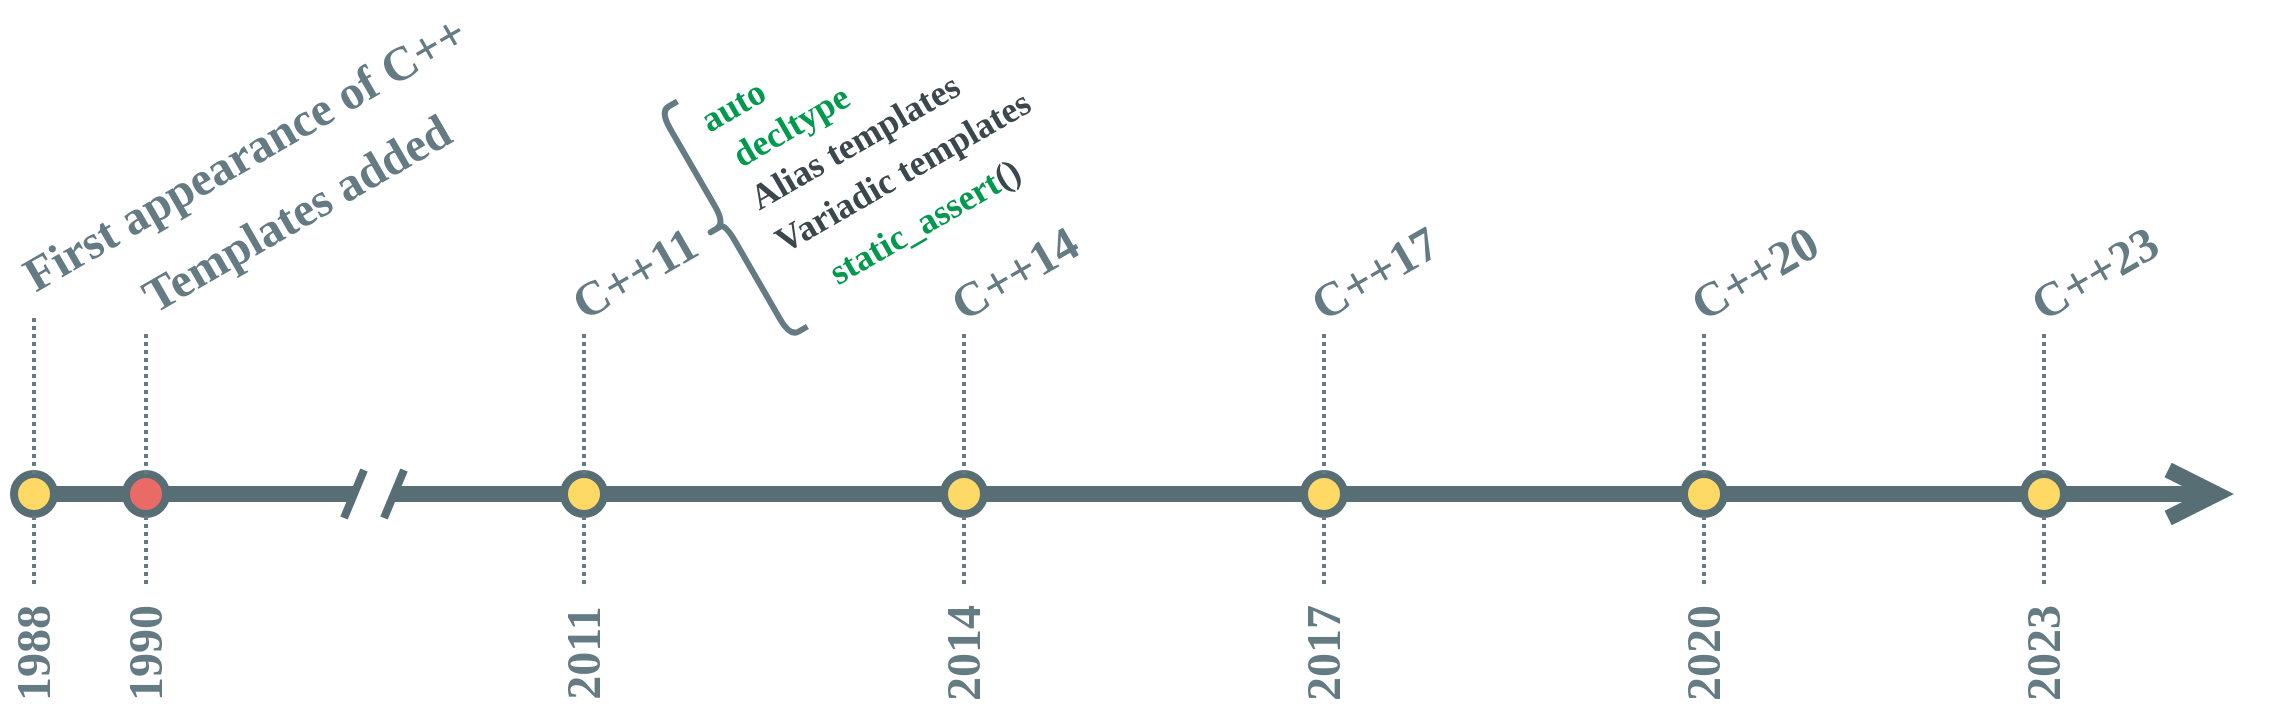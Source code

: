 <mxfile version="14.5.1" type="device"><diagram id="0xByY-snwCcXdHSJBEvu" name="Page-1"><mxGraphModel dx="1106" dy="1003" grid="1" gridSize="10" guides="1" tooltips="1" connect="1" arrows="1" fold="1" page="1" pageScale="1" pageWidth="1169" pageHeight="827" math="0" shadow="0"><root><mxCell id="0"/><mxCell id="1" parent="0"/><mxCell id="zxqC-77oKBxy9pNvZrFV-2" value="" style="endArrow=none;html=1;strokeWidth=8;strokeColor=#586e75;endFill=0;endSize=16;" parent="1" edge="1"><mxGeometry width="50" height="50" relative="1" as="geometry"><mxPoint x="50" y="400" as="sourcePoint"/><mxPoint x="200" y="400" as="targetPoint"/></mxGeometry></mxCell><mxCell id="Z7uk6iNnFRsOQoPyrPuv-1" value="" style="endArrow=open;html=1;strokeWidth=8;strokeColor=#586e75;endFill=0;endSize=16;" parent="1" edge="1"><mxGeometry width="50" height="50" relative="1" as="geometry"><mxPoint x="220" y="400" as="sourcePoint"/><mxPoint x="1140" y="400" as="targetPoint"/></mxGeometry></mxCell><mxCell id="Z7uk6iNnFRsOQoPyrPuv-2" value="" style="ellipse;whiteSpace=wrap;html=1;strokeColor=#586E75;strokeWidth=4;fillColor=#FFD966;" parent="1" vertex="1"><mxGeometry x="30" y="390" width="20" height="20" as="geometry"/></mxCell><mxCell id="Z7uk6iNnFRsOQoPyrPuv-5" value="&lt;font face=&quot;Ubuntu&quot; data-font-src=&quot;https://fonts.googleapis.com/css?family=Ubuntu&quot; style=&quot;font-size: 24px&quot; color=&quot;#657b83&quot;&gt;&lt;b&gt;First appearance of C++&lt;/b&gt;&lt;/font&gt;" style="text;html=1;align=center;verticalAlign=middle;resizable=0;points=[];autosize=1;rotation=-30;" parent="1" vertex="1"><mxGeometry x="10" y="220" width="270" height="20" as="geometry"/></mxCell><mxCell id="Z7uk6iNnFRsOQoPyrPuv-6" value="" style="endArrow=none;dashed=1;html=1;dashPattern=1 1;strokeWidth=2;exitX=0.5;exitY=0;exitDx=0;exitDy=0;strokeColor=#657B83;" parent="1" source="Z7uk6iNnFRsOQoPyrPuv-2" edge="1"><mxGeometry width="50" height="50" relative="1" as="geometry"><mxPoint x="560" y="430" as="sourcePoint"/><mxPoint x="40" y="310" as="targetPoint"/></mxGeometry></mxCell><mxCell id="Z7uk6iNnFRsOQoPyrPuv-7" value="&lt;font face=&quot;Ubuntu&quot; data-font-src=&quot;https://fonts.googleapis.com/css?family=Ubuntu&quot; style=&quot;font-size: 24px&quot; color=&quot;#657b83&quot;&gt;&lt;b&gt;1988&lt;br&gt;&lt;/b&gt;&lt;/font&gt;" style="text;html=1;align=center;verticalAlign=middle;resizable=0;points=[];autosize=1;rotation=-90;" parent="1" vertex="1"><mxGeometry x="5" y="470" width="70" height="20" as="geometry"/></mxCell><mxCell id="Z7uk6iNnFRsOQoPyrPuv-8" value="" style="endArrow=none;dashed=1;html=1;dashPattern=1 1;strokeWidth=2;strokeColor=#657B83;entryX=0.5;entryY=1;entryDx=0;entryDy=0;" parent="1" source="Z7uk6iNnFRsOQoPyrPuv-7" target="Z7uk6iNnFRsOQoPyrPuv-2" edge="1"><mxGeometry width="50" height="50" relative="1" as="geometry"><mxPoint x="40" y="440" as="sourcePoint"/><mxPoint x="180" y="430" as="targetPoint"/></mxGeometry></mxCell><mxCell id="Z7uk6iNnFRsOQoPyrPuv-11" value="" style="ellipse;whiteSpace=wrap;html=1;strokeColor=#586E75;strokeWidth=4;fillColor=#FFD966;" parent="1" vertex="1"><mxGeometry x="1035" y="390" width="20" height="20" as="geometry"/></mxCell><mxCell id="Z7uk6iNnFRsOQoPyrPuv-12" value="&lt;font face=&quot;Ubuntu&quot; data-font-src=&quot;https://fonts.googleapis.com/css?family=Ubuntu&quot; style=&quot;font-size: 24px&quot; color=&quot;#657b83&quot;&gt;&lt;b&gt;C++23&lt;/b&gt;&lt;/font&gt;" style="text;html=1;align=center;verticalAlign=middle;resizable=0;points=[];autosize=1;rotation=-30;" parent="1" vertex="1"><mxGeometry x="1030" y="280" width="80" height="20" as="geometry"/></mxCell><mxCell id="Z7uk6iNnFRsOQoPyrPuv-13" value="" style="endArrow=none;dashed=1;html=1;dashPattern=1 1;strokeWidth=2;exitX=0.5;exitY=0;exitDx=0;exitDy=0;strokeColor=#657B83;" parent="1" source="Z7uk6iNnFRsOQoPyrPuv-11" edge="1"><mxGeometry width="50" height="50" relative="1" as="geometry"><mxPoint x="1565" y="430" as="sourcePoint"/><mxPoint x="1045" y="320" as="targetPoint"/></mxGeometry></mxCell><mxCell id="Z7uk6iNnFRsOQoPyrPuv-14" value="&lt;font face=&quot;Ubuntu&quot; data-font-src=&quot;https://fonts.googleapis.com/css?family=Ubuntu&quot; style=&quot;font-size: 24px&quot; color=&quot;#657b83&quot;&gt;&lt;b&gt;2023&lt;br&gt;&lt;/b&gt;&lt;/font&gt;" style="text;html=1;align=center;verticalAlign=middle;resizable=0;points=[];autosize=1;rotation=-90;" parent="1" vertex="1"><mxGeometry x="1010" y="470" width="70" height="20" as="geometry"/></mxCell><mxCell id="Z7uk6iNnFRsOQoPyrPuv-15" value="" style="endArrow=none;dashed=1;html=1;dashPattern=1 1;strokeWidth=2;strokeColor=#657B83;entryX=0.5;entryY=1;entryDx=0;entryDy=0;" parent="1" source="Z7uk6iNnFRsOQoPyrPuv-14" target="Z7uk6iNnFRsOQoPyrPuv-11" edge="1"><mxGeometry width="50" height="50" relative="1" as="geometry"><mxPoint x="1045" y="440" as="sourcePoint"/><mxPoint x="1185" y="430" as="targetPoint"/></mxGeometry></mxCell><mxCell id="Z7uk6iNnFRsOQoPyrPuv-26" value="" style="ellipse;whiteSpace=wrap;html=1;strokeColor=#586E75;strokeWidth=4;fillColor=#FFD966;" parent="1" vertex="1"><mxGeometry x="305" y="390" width="20" height="20" as="geometry"/></mxCell><mxCell id="Z7uk6iNnFRsOQoPyrPuv-27" value="&lt;font face=&quot;Ubuntu&quot; data-font-src=&quot;https://fonts.googleapis.com/css?family=Ubuntu&quot; style=&quot;font-size: 24px&quot; color=&quot;#657b83&quot;&gt;&lt;b&gt;C++11&lt;/b&gt;&lt;/font&gt;" style="text;html=1;align=center;verticalAlign=middle;resizable=0;points=[];autosize=1;rotation=-30;" parent="1" vertex="1"><mxGeometry x="300" y="280" width="80" height="20" as="geometry"/></mxCell><mxCell id="Z7uk6iNnFRsOQoPyrPuv-28" value="" style="endArrow=none;dashed=1;html=1;dashPattern=1 1;strokeWidth=2;exitX=0.5;exitY=0;exitDx=0;exitDy=0;strokeColor=#657B83;" parent="1" source="Z7uk6iNnFRsOQoPyrPuv-26" edge="1"><mxGeometry width="50" height="50" relative="1" as="geometry"><mxPoint x="835" y="430" as="sourcePoint"/><mxPoint x="315" y="320" as="targetPoint"/></mxGeometry></mxCell><mxCell id="Z7uk6iNnFRsOQoPyrPuv-29" value="&lt;font face=&quot;Ubuntu&quot; data-font-src=&quot;https://fonts.googleapis.com/css?family=Ubuntu&quot; style=&quot;font-size: 24px&quot; color=&quot;#657b83&quot;&gt;&lt;b&gt;2011&lt;br&gt;&lt;/b&gt;&lt;/font&gt;" style="text;html=1;align=center;verticalAlign=middle;resizable=0;points=[];autosize=1;rotation=-90;" parent="1" vertex="1"><mxGeometry x="280" y="470" width="70" height="20" as="geometry"/></mxCell><mxCell id="Z7uk6iNnFRsOQoPyrPuv-30" value="" style="endArrow=none;dashed=1;html=1;dashPattern=1 1;strokeWidth=2;strokeColor=#657B83;entryX=0.5;entryY=1;entryDx=0;entryDy=0;" parent="1" source="Z7uk6iNnFRsOQoPyrPuv-29" target="Z7uk6iNnFRsOQoPyrPuv-26" edge="1"><mxGeometry width="50" height="50" relative="1" as="geometry"><mxPoint x="315" y="440" as="sourcePoint"/><mxPoint x="455" y="430" as="targetPoint"/></mxGeometry></mxCell><mxCell id="Z7uk6iNnFRsOQoPyrPuv-31" value="" style="ellipse;whiteSpace=wrap;html=1;strokeColor=#586E75;strokeWidth=4;fillColor=#FFD966;" parent="1" vertex="1"><mxGeometry x="495" y="390" width="20" height="20" as="geometry"/></mxCell><mxCell id="Z7uk6iNnFRsOQoPyrPuv-32" value="&lt;font face=&quot;Ubuntu&quot; data-font-src=&quot;https://fonts.googleapis.com/css?family=Ubuntu&quot; style=&quot;font-size: 24px&quot; color=&quot;#657b83&quot;&gt;&lt;b&gt;C++14&lt;/b&gt;&lt;/font&gt;" style="text;html=1;align=center;verticalAlign=middle;resizable=0;points=[];autosize=1;rotation=-30;" parent="1" vertex="1"><mxGeometry x="490" y="280" width="80" height="20" as="geometry"/></mxCell><mxCell id="Z7uk6iNnFRsOQoPyrPuv-33" value="" style="endArrow=none;dashed=1;html=1;dashPattern=1 1;strokeWidth=2;exitX=0.5;exitY=0;exitDx=0;exitDy=0;strokeColor=#657B83;" parent="1" source="Z7uk6iNnFRsOQoPyrPuv-31" edge="1"><mxGeometry width="50" height="50" relative="1" as="geometry"><mxPoint x="1025" y="430" as="sourcePoint"/><mxPoint x="505" y="320" as="targetPoint"/></mxGeometry></mxCell><mxCell id="Z7uk6iNnFRsOQoPyrPuv-34" value="&lt;font face=&quot;Ubuntu&quot; data-font-src=&quot;https://fonts.googleapis.com/css?family=Ubuntu&quot; style=&quot;font-size: 24px&quot; color=&quot;#657b83&quot;&gt;&lt;b&gt;2014&lt;br&gt;&lt;/b&gt;&lt;/font&gt;" style="text;html=1;align=center;verticalAlign=middle;resizable=0;points=[];autosize=1;rotation=-90;" parent="1" vertex="1"><mxGeometry x="470" y="470" width="70" height="20" as="geometry"/></mxCell><mxCell id="Z7uk6iNnFRsOQoPyrPuv-35" value="" style="endArrow=none;dashed=1;html=1;dashPattern=1 1;strokeWidth=2;strokeColor=#657B83;entryX=0.5;entryY=1;entryDx=0;entryDy=0;" parent="1" source="Z7uk6iNnFRsOQoPyrPuv-34" target="Z7uk6iNnFRsOQoPyrPuv-31" edge="1"><mxGeometry width="50" height="50" relative="1" as="geometry"><mxPoint x="505" y="440" as="sourcePoint"/><mxPoint x="645" y="430" as="targetPoint"/></mxGeometry></mxCell><mxCell id="Z7uk6iNnFRsOQoPyrPuv-36" value="" style="ellipse;whiteSpace=wrap;html=1;strokeColor=#586E75;strokeWidth=4;fillColor=#FFD966;" parent="1" vertex="1"><mxGeometry x="675" y="390" width="20" height="20" as="geometry"/></mxCell><mxCell id="Z7uk6iNnFRsOQoPyrPuv-37" value="&lt;font face=&quot;Ubuntu&quot; data-font-src=&quot;https://fonts.googleapis.com/css?family=Ubuntu&quot; style=&quot;font-size: 24px&quot; color=&quot;#657b83&quot;&gt;&lt;b&gt;C++17&lt;/b&gt;&lt;/font&gt;" style="text;html=1;align=center;verticalAlign=middle;resizable=0;points=[];autosize=1;rotation=-30;" parent="1" vertex="1"><mxGeometry x="670" y="280" width="80" height="20" as="geometry"/></mxCell><mxCell id="Z7uk6iNnFRsOQoPyrPuv-38" value="" style="endArrow=none;dashed=1;html=1;dashPattern=1 1;strokeWidth=2;exitX=0.5;exitY=0;exitDx=0;exitDy=0;strokeColor=#657B83;" parent="1" source="Z7uk6iNnFRsOQoPyrPuv-36" edge="1"><mxGeometry width="50" height="50" relative="1" as="geometry"><mxPoint x="1205" y="430" as="sourcePoint"/><mxPoint x="685" y="320" as="targetPoint"/></mxGeometry></mxCell><mxCell id="Z7uk6iNnFRsOQoPyrPuv-39" value="&lt;font face=&quot;Ubuntu&quot; data-font-src=&quot;https://fonts.googleapis.com/css?family=Ubuntu&quot; style=&quot;font-size: 24px&quot; color=&quot;#657b83&quot;&gt;&lt;b&gt;2017&lt;br&gt;&lt;/b&gt;&lt;/font&gt;" style="text;html=1;align=center;verticalAlign=middle;resizable=0;points=[];autosize=1;rotation=-90;" parent="1" vertex="1"><mxGeometry x="650" y="470" width="70" height="20" as="geometry"/></mxCell><mxCell id="Z7uk6iNnFRsOQoPyrPuv-40" value="" style="endArrow=none;dashed=1;html=1;dashPattern=1 1;strokeWidth=2;strokeColor=#657B83;entryX=0.5;entryY=1;entryDx=0;entryDy=0;" parent="1" source="Z7uk6iNnFRsOQoPyrPuv-39" target="Z7uk6iNnFRsOQoPyrPuv-36" edge="1"><mxGeometry width="50" height="50" relative="1" as="geometry"><mxPoint x="685" y="440" as="sourcePoint"/><mxPoint x="825" y="430" as="targetPoint"/></mxGeometry></mxCell><mxCell id="Z7uk6iNnFRsOQoPyrPuv-41" value="" style="ellipse;whiteSpace=wrap;html=1;strokeColor=#586E75;strokeWidth=4;fillColor=#FFD966;" parent="1" vertex="1"><mxGeometry x="865" y="390" width="20" height="20" as="geometry"/></mxCell><mxCell id="Z7uk6iNnFRsOQoPyrPuv-42" value="&lt;font face=&quot;Ubuntu&quot; data-font-src=&quot;https://fonts.googleapis.com/css?family=Ubuntu&quot; style=&quot;font-size: 24px&quot; color=&quot;#657b83&quot;&gt;&lt;b&gt;C++20&lt;/b&gt;&lt;/font&gt;" style="text;html=1;align=center;verticalAlign=middle;resizable=0;points=[];autosize=1;rotation=-30;" parent="1" vertex="1"><mxGeometry x="860" y="280" width="80" height="20" as="geometry"/></mxCell><mxCell id="Z7uk6iNnFRsOQoPyrPuv-43" value="" style="endArrow=none;dashed=1;html=1;dashPattern=1 1;strokeWidth=2;exitX=0.5;exitY=0;exitDx=0;exitDy=0;strokeColor=#657B83;" parent="1" source="Z7uk6iNnFRsOQoPyrPuv-41" edge="1"><mxGeometry width="50" height="50" relative="1" as="geometry"><mxPoint x="1395" y="430" as="sourcePoint"/><mxPoint x="875" y="320" as="targetPoint"/></mxGeometry></mxCell><mxCell id="Z7uk6iNnFRsOQoPyrPuv-44" value="&lt;font face=&quot;Ubuntu&quot; data-font-src=&quot;https://fonts.googleapis.com/css?family=Ubuntu&quot; style=&quot;font-size: 24px&quot; color=&quot;#657b83&quot;&gt;&lt;b&gt;2020&lt;br&gt;&lt;/b&gt;&lt;/font&gt;" style="text;html=1;align=center;verticalAlign=middle;resizable=0;points=[];autosize=1;rotation=-90;" parent="1" vertex="1"><mxGeometry x="840" y="470" width="70" height="20" as="geometry"/></mxCell><mxCell id="Z7uk6iNnFRsOQoPyrPuv-45" value="" style="endArrow=none;dashed=1;html=1;dashPattern=1 1;strokeWidth=2;strokeColor=#657B83;entryX=0.5;entryY=1;entryDx=0;entryDy=0;" parent="1" source="Z7uk6iNnFRsOQoPyrPuv-44" target="Z7uk6iNnFRsOQoPyrPuv-41" edge="1"><mxGeometry width="50" height="50" relative="1" as="geometry"><mxPoint x="875" y="440" as="sourcePoint"/><mxPoint x="1015" y="430" as="targetPoint"/></mxGeometry></mxCell><mxCell id="Z7uk6iNnFRsOQoPyrPuv-48" value="" style="ellipse;whiteSpace=wrap;html=1;strokeColor=#586E75;strokeWidth=4;fillColor=#EA6B66;" parent="1" vertex="1"><mxGeometry x="86" y="390" width="20" height="20" as="geometry"/></mxCell><mxCell id="Z7uk6iNnFRsOQoPyrPuv-49" value="&lt;font face=&quot;Ubuntu&quot; data-font-src=&quot;https://fonts.googleapis.com/css?family=Ubuntu&quot; style=&quot;font-size: 24px&quot; color=&quot;#657b83&quot;&gt;&lt;b&gt;Templates added&lt;/b&gt;&lt;/font&gt;" style="text;html=1;align=center;verticalAlign=middle;resizable=0;points=[];autosize=1;rotation=-30;" parent="1" vertex="1"><mxGeometry x="71" y="250" width="200" height="20" as="geometry"/></mxCell><mxCell id="Z7uk6iNnFRsOQoPyrPuv-50" value="" style="endArrow=none;dashed=1;html=1;dashPattern=1 1;strokeWidth=2;exitX=0.5;exitY=0;exitDx=0;exitDy=0;strokeColor=#657B83;" parent="1" source="Z7uk6iNnFRsOQoPyrPuv-48" edge="1"><mxGeometry width="50" height="50" relative="1" as="geometry"><mxPoint x="616" y="430" as="sourcePoint"/><mxPoint x="96" y="320" as="targetPoint"/></mxGeometry></mxCell><mxCell id="Z7uk6iNnFRsOQoPyrPuv-51" value="&lt;font face=&quot;Ubuntu&quot; data-font-src=&quot;https://fonts.googleapis.com/css?family=Ubuntu&quot; style=&quot;font-size: 24px&quot; color=&quot;#657b83&quot;&gt;&lt;b&gt;1990&lt;br&gt;&lt;/b&gt;&lt;/font&gt;" style="text;html=1;align=center;verticalAlign=middle;resizable=0;points=[];autosize=1;rotation=-90;" parent="1" vertex="1"><mxGeometry x="61" y="470" width="70" height="20" as="geometry"/></mxCell><mxCell id="Z7uk6iNnFRsOQoPyrPuv-52" value="" style="endArrow=none;dashed=1;html=1;dashPattern=1 1;strokeWidth=2;strokeColor=#657B83;entryX=0.5;entryY=1;entryDx=0;entryDy=0;" parent="1" source="Z7uk6iNnFRsOQoPyrPuv-51" target="Z7uk6iNnFRsOQoPyrPuv-48" edge="1"><mxGeometry width="50" height="50" relative="1" as="geometry"><mxPoint x="96" y="440" as="sourcePoint"/><mxPoint x="236" y="430" as="targetPoint"/></mxGeometry></mxCell><mxCell id="zxqC-77oKBxy9pNvZrFV-4" value="" style="endArrow=none;html=1;strokeColor=#586E75;strokeWidth=4;fontColor=#EA6B66;" parent="1" edge="1"><mxGeometry width="50" height="50" relative="1" as="geometry"><mxPoint x="195" y="412" as="sourcePoint"/><mxPoint x="205" y="388" as="targetPoint"/></mxGeometry></mxCell><mxCell id="zxqC-77oKBxy9pNvZrFV-5" value="" style="endArrow=none;html=1;strokeColor=#586E75;strokeWidth=4;fontColor=#EA6B66;" parent="1" edge="1"><mxGeometry width="50" height="50" relative="1" as="geometry"><mxPoint x="215" y="412" as="sourcePoint"/><mxPoint x="225" y="388" as="targetPoint"/></mxGeometry></mxCell><mxCell id="zxqC-77oKBxy9pNvZrFV-6" value="&lt;font face=&quot;Ubuntu&quot; data-font-src=&quot;https://fonts.googleapis.com/css?family=Ubuntu&quot; size=&quot;1&quot; color=&quot;#3a484d&quot;&gt;&lt;b style=&quot;font-size: 18px&quot;&gt;Alias templates&lt;/b&gt;&lt;/font&gt;" style="text;html=1;align=center;verticalAlign=middle;resizable=0;points=[];autosize=1;rotation=-30;" parent="1" vertex="1"><mxGeometry x="380" y="214" width="140" height="20" as="geometry"/></mxCell><mxCell id="zxqC-77oKBxy9pNvZrFV-7" value="" style="shape=curlyBracket;whiteSpace=wrap;html=1;rounded=1;strokeWidth=3;fillColor=#EA6B66;fontColor=#EA6B66;align=center;rotation=-30;strokeColor=#657B83;" parent="1" vertex="1"><mxGeometry x="375.56" y="199.96" width="20" height="130.01" as="geometry"/></mxCell><mxCell id="zxqC-77oKBxy9pNvZrFV-8" value="&lt;font face=&quot;Ubuntu&quot; data-font-src=&quot;https://fonts.googleapis.com/css?family=Ubuntu&quot; size=&quot;1&quot; color=&quot;#3a484d&quot;&gt;&lt;b style=&quot;font-size: 18px&quot;&gt;Variadic templates&lt;/b&gt;&lt;/font&gt;" style="text;html=1;align=center;verticalAlign=middle;resizable=0;points=[];autosize=1;rotation=-30;" parent="1" vertex="1"><mxGeometry x="389" y="229" width="170" height="20" as="geometry"/></mxCell><mxCell id="zxqC-77oKBxy9pNvZrFV-9" value="&lt;font data-font-src=&quot;https://fonts.googleapis.com/css?family=Consolas&quot; size=&quot;1&quot; face=&quot;Consolas&quot;&gt;&lt;b style=&quot;font-size: 18px&quot;&gt;&lt;font color=&quot;#00994d&quot;&gt;static_assert&lt;/font&gt;&lt;font color=&quot;#3a484d&quot;&gt;()&lt;/font&gt;&lt;/b&gt;&lt;/font&gt;" style="text;html=1;align=center;verticalAlign=middle;resizable=0;points=[];autosize=1;rotation=-30;" parent="1" vertex="1"><mxGeometry x="405" y="254" width="160" height="20" as="geometry"/></mxCell><mxCell id="zxqC-77oKBxy9pNvZrFV-10" value="&lt;font data-font-src=&quot;https://fonts.googleapis.com/css?family=Consolas&quot; size=&quot;1&quot; face=&quot;Consolas&quot; color=&quot;#00994d&quot;&gt;&lt;b style=&quot;font-size: 18px&quot;&gt;decltype&lt;/b&gt;&lt;/font&gt;" style="text;html=1;align=center;verticalAlign=middle;resizable=0;points=[];autosize=1;rotation=-30;" parent="1" vertex="1"><mxGeometry x="373" y="206" width="90" height="20" as="geometry"/></mxCell><mxCell id="zxqC-77oKBxy9pNvZrFV-11" value="&lt;font data-font-src=&quot;https://fonts.googleapis.com/css?family=Consolas&quot; size=&quot;1&quot; face=&quot;Consolas&quot; color=&quot;#00994d&quot;&gt;&lt;b style=&quot;font-size: 18px&quot;&gt;auto&lt;/b&gt;&lt;/font&gt;" style="text;html=1;align=center;verticalAlign=middle;resizable=0;points=[];autosize=1;rotation=-30;" parent="1" vertex="1"><mxGeometry x="359" y="196" width="60" height="20" as="geometry"/></mxCell></root></mxGraphModel></diagram></mxfile>